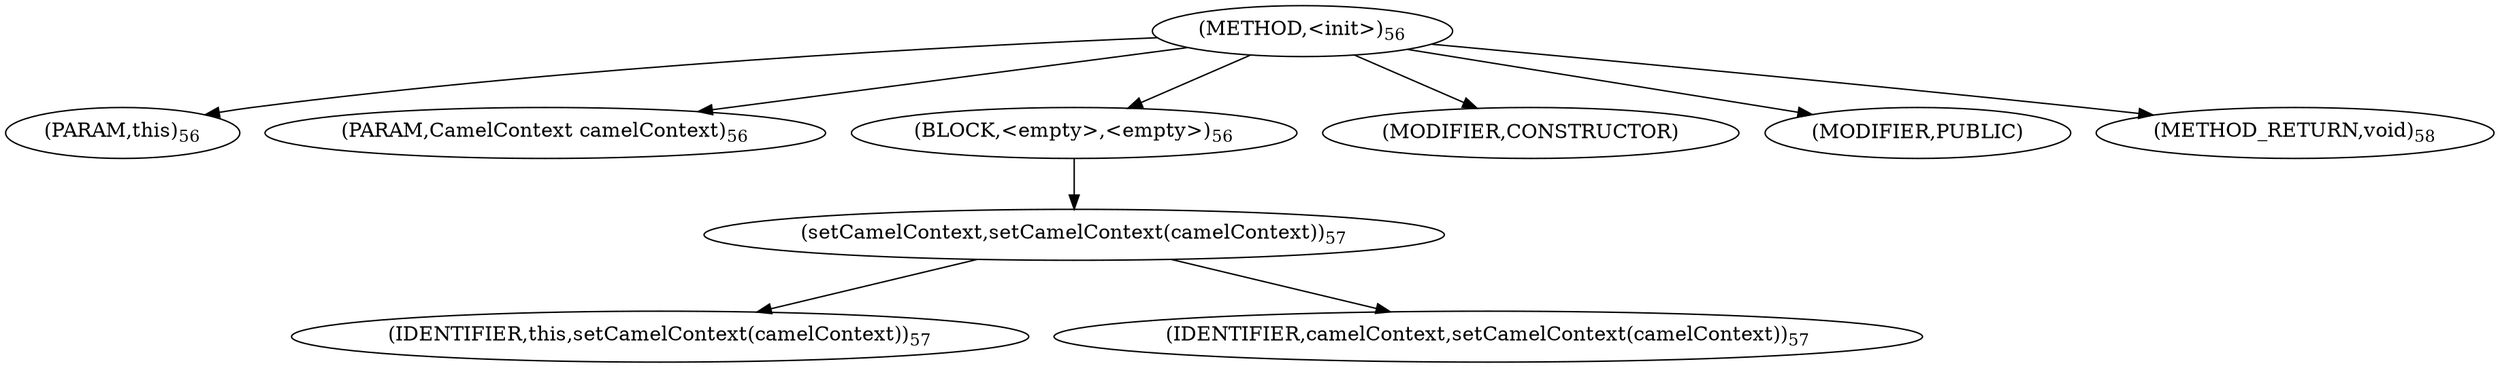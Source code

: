 digraph "&lt;init&gt;" {  
"70" [label = <(METHOD,&lt;init&gt;)<SUB>56</SUB>> ]
"4" [label = <(PARAM,this)<SUB>56</SUB>> ]
"71" [label = <(PARAM,CamelContext camelContext)<SUB>56</SUB>> ]
"72" [label = <(BLOCK,&lt;empty&gt;,&lt;empty&gt;)<SUB>56</SUB>> ]
"73" [label = <(setCamelContext,setCamelContext(camelContext))<SUB>57</SUB>> ]
"3" [label = <(IDENTIFIER,this,setCamelContext(camelContext))<SUB>57</SUB>> ]
"74" [label = <(IDENTIFIER,camelContext,setCamelContext(camelContext))<SUB>57</SUB>> ]
"75" [label = <(MODIFIER,CONSTRUCTOR)> ]
"76" [label = <(MODIFIER,PUBLIC)> ]
"77" [label = <(METHOD_RETURN,void)<SUB>58</SUB>> ]
  "70" -> "4" 
  "70" -> "71" 
  "70" -> "72" 
  "70" -> "75" 
  "70" -> "76" 
  "70" -> "77" 
  "72" -> "73" 
  "73" -> "3" 
  "73" -> "74" 
}
